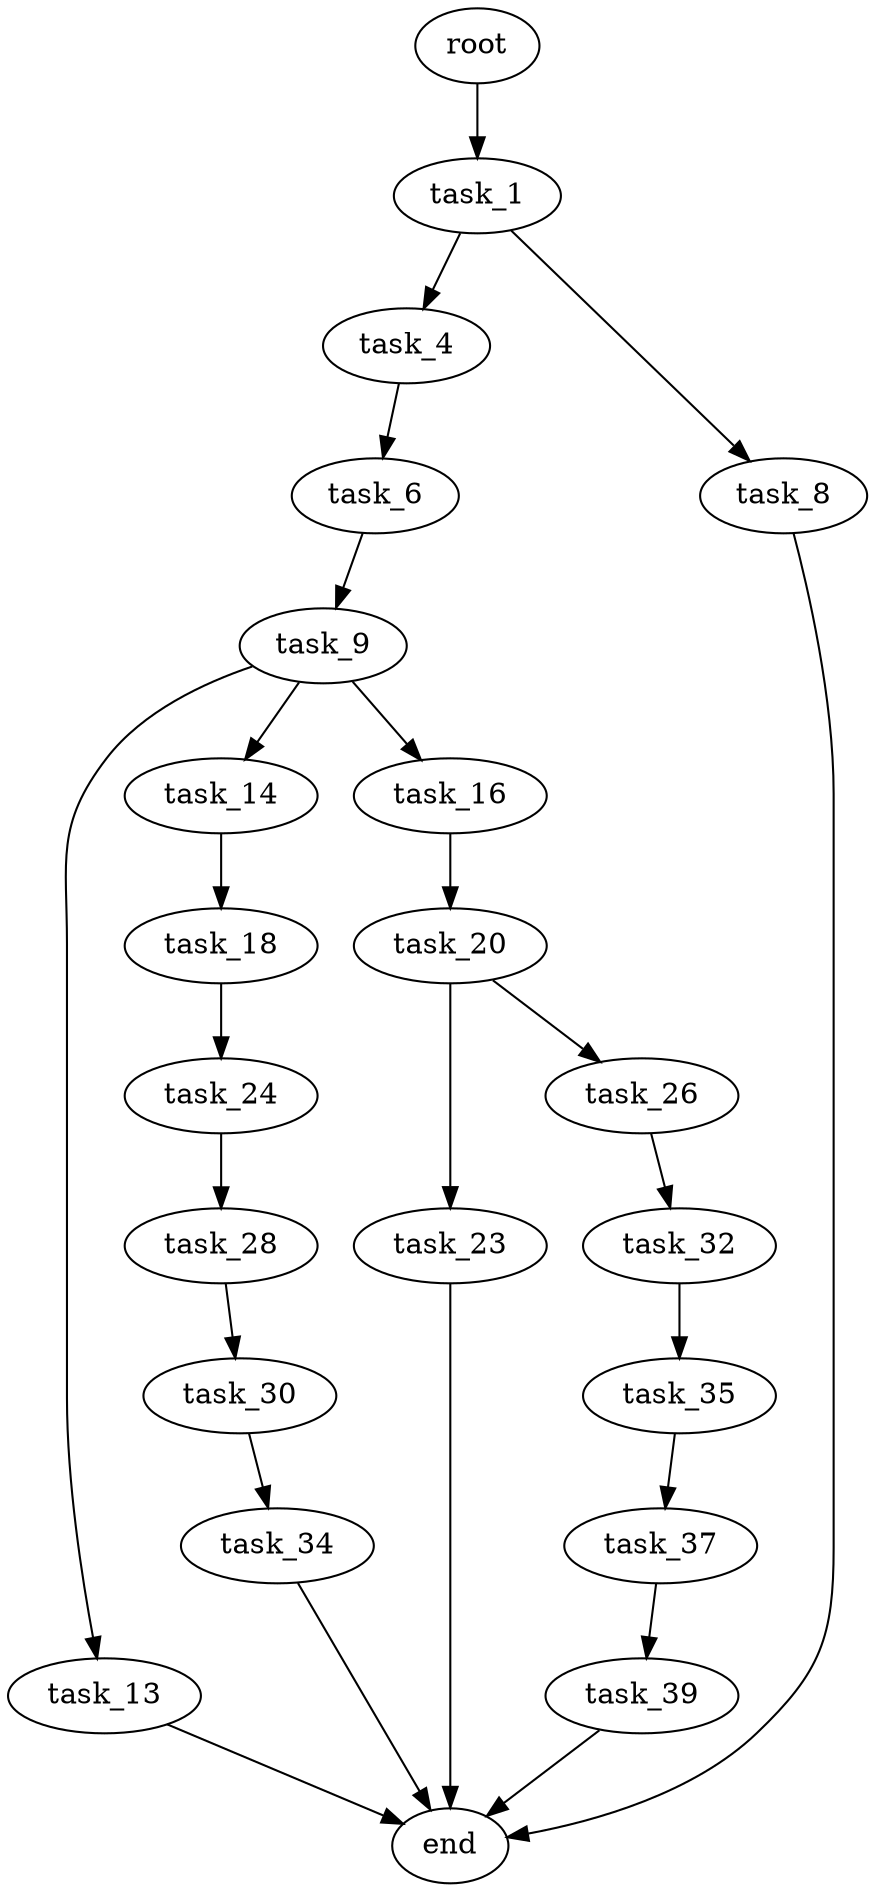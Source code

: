 digraph G {
  root [size="0.000000"];
  task_1 [size="13191727720.000000"];
  task_4 [size="74762086045.000000"];
  task_8 [size="8058558401.000000"];
  task_6 [size="873523114.000000"];
  task_9 [size="549755813888.000000"];
  end [size="0.000000"];
  task_13 [size="8589934592.000000"];
  task_14 [size="605086636076.000000"];
  task_16 [size="231928233984.000000"];
  task_18 [size="782757789696.000000"];
  task_20 [size="4441446397.000000"];
  task_24 [size="37298665371.000000"];
  task_23 [size="304078209995.000000"];
  task_26 [size="1962294716.000000"];
  task_28 [size="979370622.000000"];
  task_32 [size="1637456698.000000"];
  task_30 [size="4901367304.000000"];
  task_34 [size="504334378288.000000"];
  task_35 [size="782757789696.000000"];
  task_37 [size="5949806202.000000"];
  task_39 [size="1073741824000.000000"];

  root -> task_1 [size="1.000000"];
  task_1 -> task_4 [size="209715200.000000"];
  task_1 -> task_8 [size="209715200.000000"];
  task_4 -> task_6 [size="75497472.000000"];
  task_8 -> end [size="1.000000"];
  task_6 -> task_9 [size="33554432.000000"];
  task_9 -> task_13 [size="536870912.000000"];
  task_9 -> task_14 [size="536870912.000000"];
  task_9 -> task_16 [size="536870912.000000"];
  task_13 -> end [size="1.000000"];
  task_14 -> task_18 [size="536870912.000000"];
  task_16 -> task_20 [size="301989888.000000"];
  task_18 -> task_24 [size="679477248.000000"];
  task_20 -> task_23 [size="75497472.000000"];
  task_20 -> task_26 [size="75497472.000000"];
  task_24 -> task_28 [size="33554432.000000"];
  task_23 -> end [size="1.000000"];
  task_26 -> task_32 [size="209715200.000000"];
  task_28 -> task_30 [size="33554432.000000"];
  task_32 -> task_35 [size="75497472.000000"];
  task_30 -> task_34 [size="134217728.000000"];
  task_34 -> end [size="1.000000"];
  task_35 -> task_37 [size="679477248.000000"];
  task_37 -> task_39 [size="134217728.000000"];
  task_39 -> end [size="1.000000"];
}
